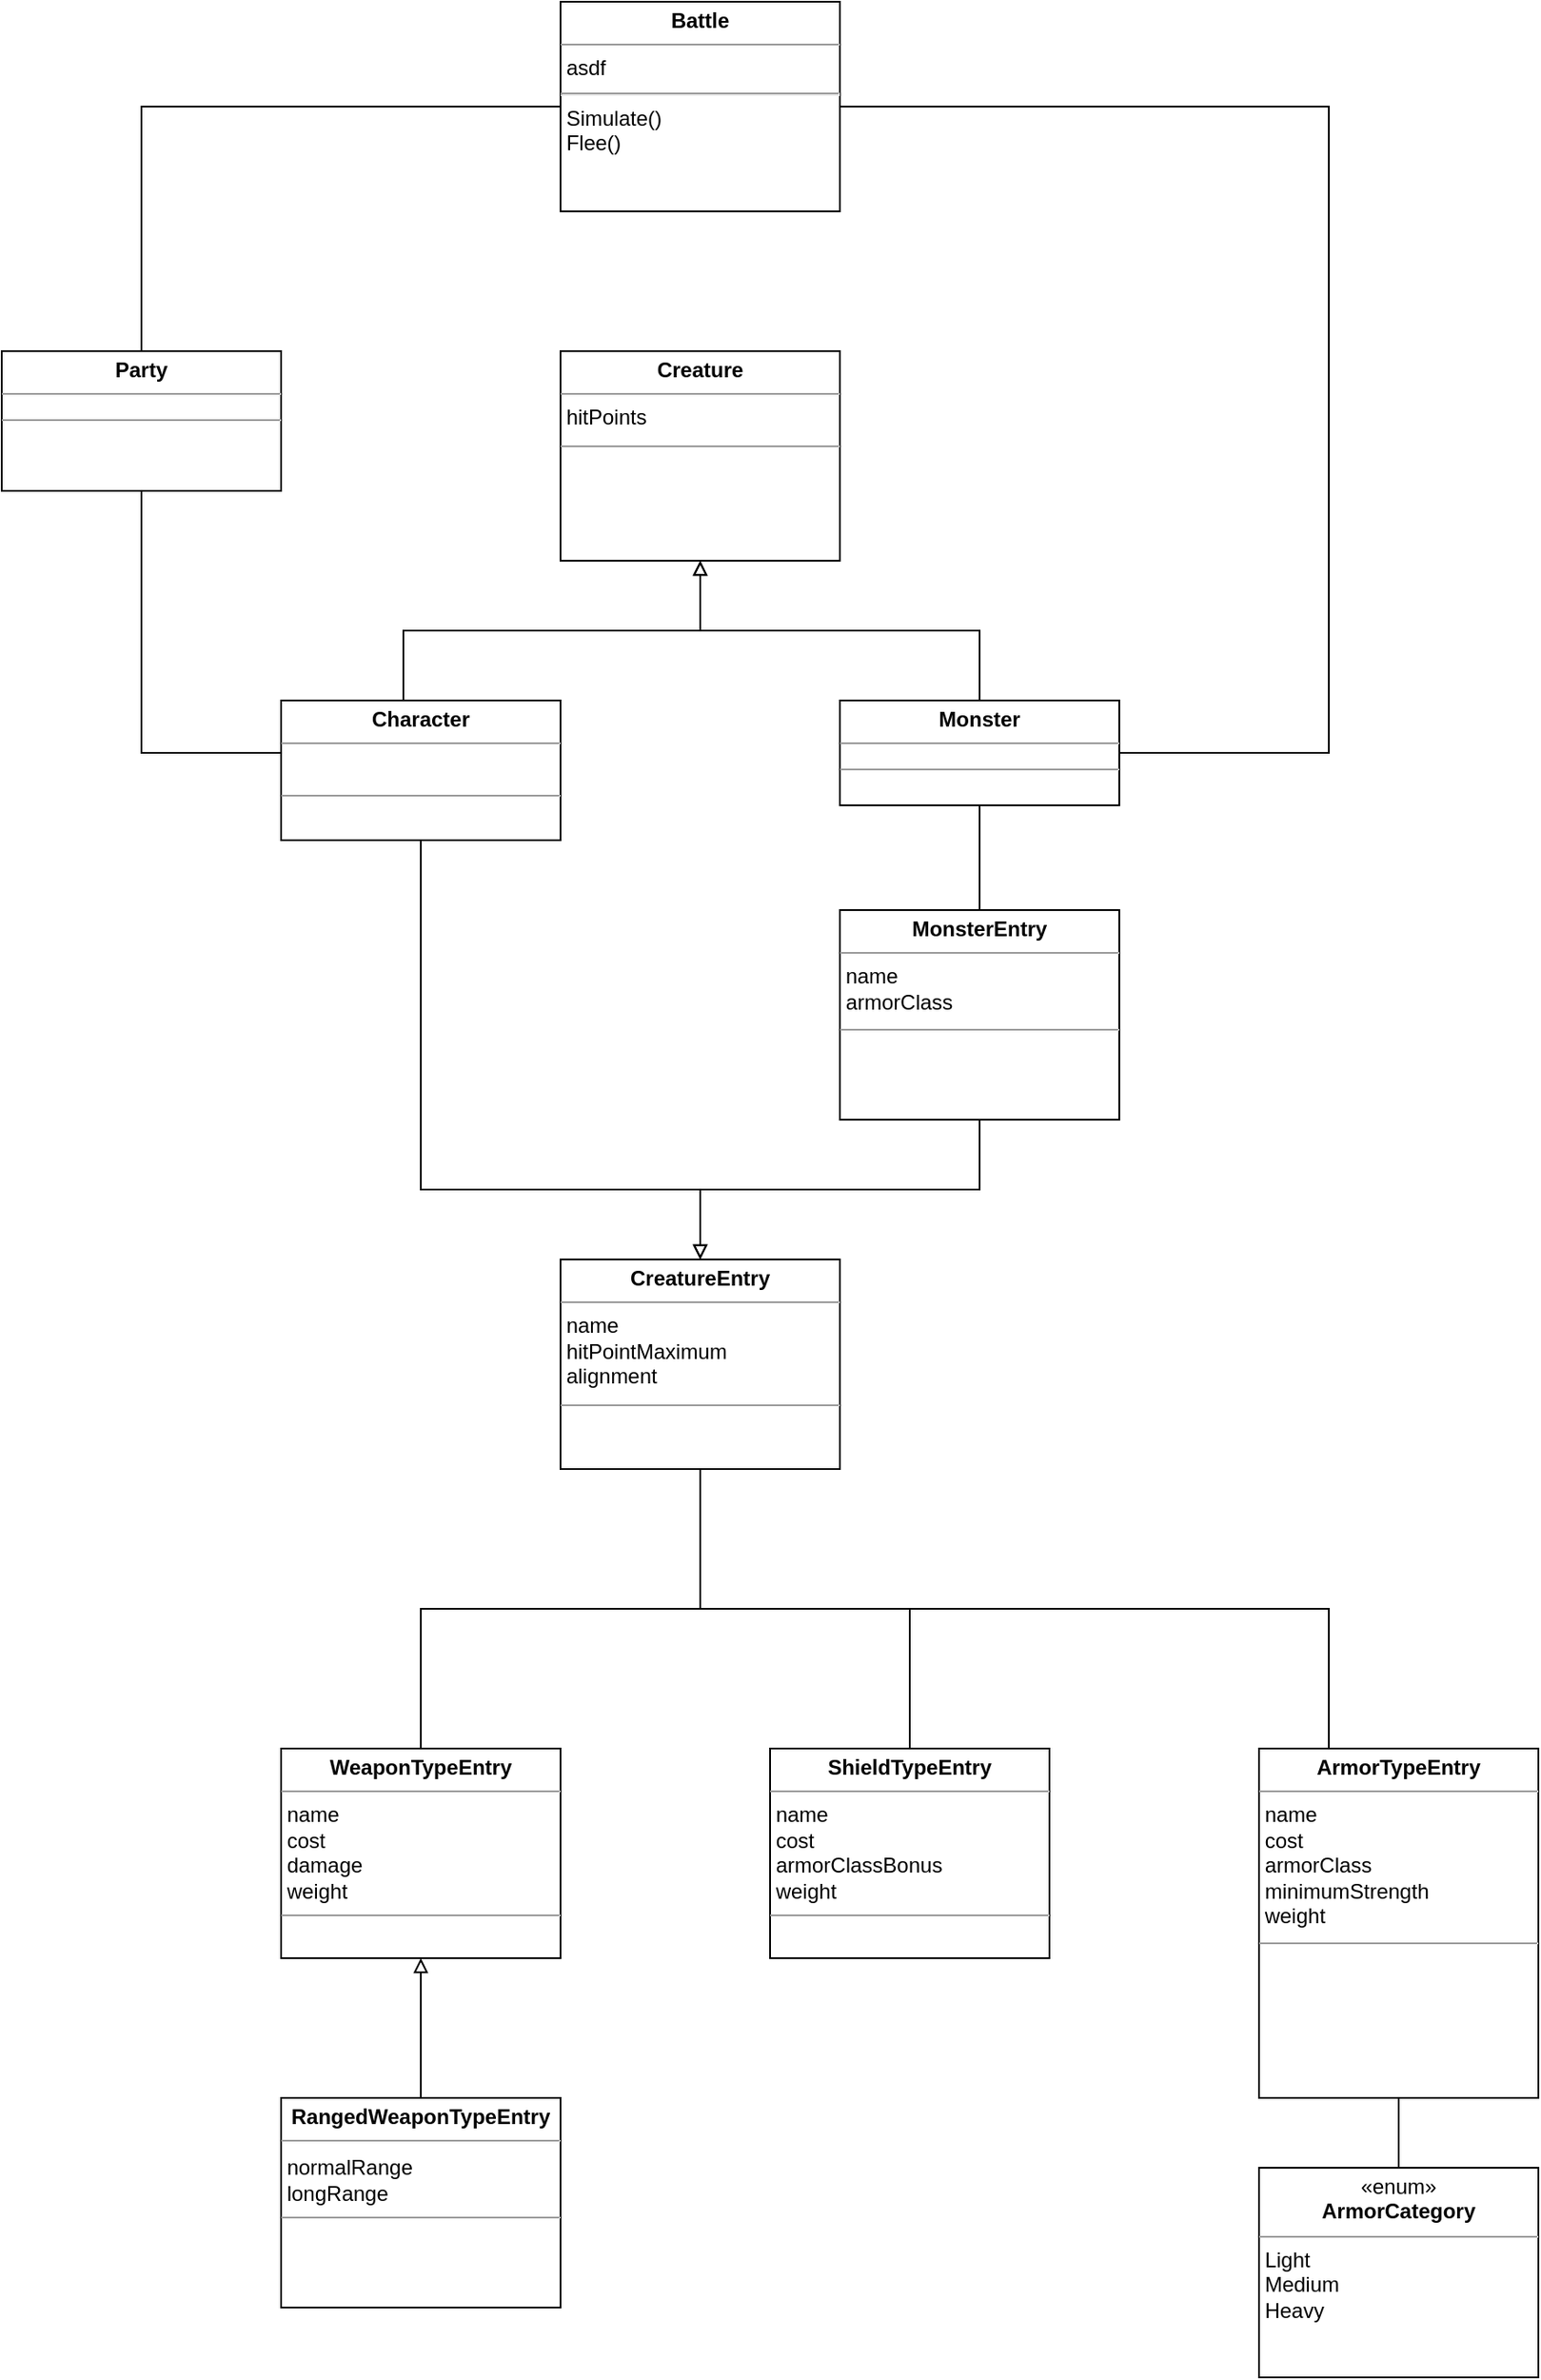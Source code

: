 <mxfile version="20.2.3" type="device"><diagram id="KXfI2_e29Rz3yOxx987Z" name="Page-1"><mxGraphModel dx="946" dy="725" grid="1" gridSize="10" guides="1" tooltips="1" connect="1" arrows="1" fold="1" page="0" pageScale="1" pageWidth="850" pageHeight="1100" math="0" shadow="0"><root><mxCell id="0"/><mxCell id="1" parent="0"/><mxCell id="iZ8HF5JXXo96UjAj9f0B-7" style="edgeStyle=orthogonalEdgeStyle;rounded=0;orthogonalLoop=1;jettySize=auto;html=1;endArrow=none;endFill=0;" edge="1" parent="1" source="iZ8HF5JXXo96UjAj9f0B-1" target="iZ8HF5JXXo96UjAj9f0B-4"><mxGeometry relative="1" as="geometry"/></mxCell><mxCell id="iZ8HF5JXXo96UjAj9f0B-8" style="edgeStyle=orthogonalEdgeStyle;rounded=0;orthogonalLoop=1;jettySize=auto;html=1;endArrow=none;endFill=0;" edge="1" parent="1" source="iZ8HF5JXXo96UjAj9f0B-1" target="iZ8HF5JXXo96UjAj9f0B-3"><mxGeometry relative="1" as="geometry"><Array as="points"><mxPoint x="800" y="140"/><mxPoint x="800" y="510"/></Array></mxGeometry></mxCell><mxCell id="iZ8HF5JXXo96UjAj9f0B-1" value="&lt;p style=&quot;margin: 4px 0px 0px; text-align: center; line-height: 1.2;&quot;&gt;&lt;b&gt;Battle&lt;/b&gt;&lt;/p&gt;&lt;hr size=&quot;1&quot;&gt;&amp;nbsp;asdf&lt;br&gt;&lt;hr&gt;&amp;nbsp;Simulate()&lt;br&gt;&amp;nbsp;Flee()" style="verticalAlign=top;align=left;overflow=fill;fontSize=12;fontFamily=Helvetica;html=1;" vertex="1" parent="1"><mxGeometry x="360" y="80" width="160" height="120" as="geometry"/></mxCell><mxCell id="iZ8HF5JXXo96UjAj9f0B-2" value="&lt;p style=&quot;margin:0px;margin-top:4px;text-align:center;&quot;&gt;&lt;b&gt;Character&lt;/b&gt;&lt;/p&gt;&lt;hr size=&quot;1&quot;&gt;&amp;nbsp;&lt;div style=&quot;height:2px;&quot;&gt;&lt;br&gt;&lt;/div&gt;&lt;hr size=&quot;1&quot;&gt;&lt;div style=&quot;height:2px;&quot;&gt;&lt;/div&gt;" style="verticalAlign=top;align=left;overflow=fill;fontSize=12;fontFamily=Helvetica;html=1;" vertex="1" parent="1"><mxGeometry x="200" y="480" width="160" height="80" as="geometry"/></mxCell><mxCell id="iZ8HF5JXXo96UjAj9f0B-39" style="edgeStyle=orthogonalEdgeStyle;rounded=0;orthogonalLoop=1;jettySize=auto;html=1;startArrow=none;startFill=0;endArrow=none;endFill=0;" edge="1" parent="1" source="iZ8HF5JXXo96UjAj9f0B-3" target="iZ8HF5JXXo96UjAj9f0B-16"><mxGeometry relative="1" as="geometry"/></mxCell><mxCell id="iZ8HF5JXXo96UjAj9f0B-3" value="&lt;p style=&quot;margin:0px;margin-top:4px;text-align:center;&quot;&gt;&lt;b&gt;Monster&lt;/b&gt;&lt;/p&gt;&lt;hr size=&quot;1&quot;&gt;&lt;div style=&quot;height:2px;&quot;&gt;&lt;/div&gt;&lt;hr size=&quot;1&quot;&gt;&lt;div style=&quot;height:2px;&quot;&gt;&lt;/div&gt;" style="verticalAlign=top;align=left;overflow=fill;fontSize=12;fontFamily=Helvetica;html=1;" vertex="1" parent="1"><mxGeometry x="520" y="480" width="160" height="60" as="geometry"/></mxCell><mxCell id="iZ8HF5JXXo96UjAj9f0B-5" style="edgeStyle=orthogonalEdgeStyle;rounded=0;orthogonalLoop=1;jettySize=auto;html=1;endArrow=none;endFill=0;" edge="1" parent="1" source="iZ8HF5JXXo96UjAj9f0B-4" target="iZ8HF5JXXo96UjAj9f0B-2"><mxGeometry relative="1" as="geometry"><Array as="points"><mxPoint x="120" y="510"/></Array></mxGeometry></mxCell><mxCell id="iZ8HF5JXXo96UjAj9f0B-4" value="&lt;p style=&quot;margin:0px;margin-top:4px;text-align:center;&quot;&gt;&lt;b&gt;Party&lt;/b&gt;&lt;/p&gt;&lt;hr size=&quot;1&quot;&gt;&lt;div style=&quot;height:2px;&quot;&gt;&lt;/div&gt;&lt;hr size=&quot;1&quot;&gt;&lt;div style=&quot;height:2px;&quot;&gt;&lt;br&gt;&lt;/div&gt;" style="verticalAlign=top;align=left;overflow=fill;fontSize=12;fontFamily=Helvetica;html=1;" vertex="1" parent="1"><mxGeometry x="40" y="280" width="160" height="80" as="geometry"/></mxCell><mxCell id="iZ8HF5JXXo96UjAj9f0B-10" style="edgeStyle=orthogonalEdgeStyle;rounded=0;orthogonalLoop=1;jettySize=auto;html=1;endArrow=none;endFill=0;startArrow=block;startFill=0;" edge="1" parent="1" source="iZ8HF5JXXo96UjAj9f0B-9" target="iZ8HF5JXXo96UjAj9f0B-2"><mxGeometry relative="1" as="geometry"><Array as="points"><mxPoint x="440" y="440"/><mxPoint x="270" y="440"/></Array></mxGeometry></mxCell><mxCell id="iZ8HF5JXXo96UjAj9f0B-11" style="edgeStyle=orthogonalEdgeStyle;rounded=0;orthogonalLoop=1;jettySize=auto;html=1;startArrow=block;startFill=0;endArrow=none;endFill=0;" edge="1" parent="1" source="iZ8HF5JXXo96UjAj9f0B-9" target="iZ8HF5JXXo96UjAj9f0B-3"><mxGeometry relative="1" as="geometry"><Array as="points"><mxPoint x="440" y="440"/><mxPoint x="600" y="440"/></Array></mxGeometry></mxCell><mxCell id="iZ8HF5JXXo96UjAj9f0B-9" value="&lt;p style=&quot;margin:0px;margin-top:4px;text-align:center;&quot;&gt;&lt;b&gt;Creature&lt;/b&gt;&lt;/p&gt;&lt;hr size=&quot;1&quot;&gt;&amp;nbsp;hitPoints&lt;br&gt;&lt;div style=&quot;height:2px;&quot;&gt;&lt;br&gt;&lt;/div&gt;&lt;hr size=&quot;1&quot;&gt;&lt;div style=&quot;height:2px;&quot;&gt;&lt;/div&gt;" style="verticalAlign=top;align=left;overflow=fill;fontSize=12;fontFamily=Helvetica;html=1;" vertex="1" parent="1"><mxGeometry x="360" y="280" width="160" height="120" as="geometry"/></mxCell><mxCell id="iZ8HF5JXXo96UjAj9f0B-16" value="&lt;p style=&quot;margin:0px;margin-top:4px;text-align:center;&quot;&gt;&lt;b&gt;MonsterEntry&lt;/b&gt;&lt;/p&gt;&lt;hr size=&quot;1&quot;&gt;&amp;nbsp;name&lt;br&gt;&amp;nbsp;armorClass&lt;br&gt;&lt;div style=&quot;height:2px;&quot;&gt;&lt;/div&gt;&lt;hr size=&quot;1&quot;&gt;&lt;div style=&quot;height:2px;&quot;&gt;&lt;/div&gt;" style="verticalAlign=top;align=left;overflow=fill;fontSize=12;fontFamily=Helvetica;html=1;" vertex="1" parent="1"><mxGeometry x="520" y="600" width="160" height="120" as="geometry"/></mxCell><mxCell id="iZ8HF5JXXo96UjAj9f0B-37" style="edgeStyle=orthogonalEdgeStyle;rounded=0;orthogonalLoop=1;jettySize=auto;html=1;startArrow=none;startFill=0;endArrow=none;endFill=0;" edge="1" parent="1" source="iZ8HF5JXXo96UjAj9f0B-22" target="iZ8HF5JXXo96UjAj9f0B-23"><mxGeometry relative="1" as="geometry"/></mxCell><mxCell id="iZ8HF5JXXo96UjAj9f0B-22" value="&lt;p style=&quot;margin:0px;margin-top:4px;text-align:center;&quot;&gt;&lt;b&gt;ArmorTypeEntry&lt;/b&gt;&lt;/p&gt;&lt;hr size=&quot;1&quot;&gt;&amp;nbsp;name&lt;br&gt;&amp;nbsp;cost&lt;br&gt;&amp;nbsp;armorClass&lt;br&gt;&amp;nbsp;minimumStrength&lt;br&gt;&amp;nbsp;weight&lt;br&gt;&lt;div style=&quot;height:2px;&quot;&gt;&lt;/div&gt;&lt;hr size=&quot;1&quot;&gt;&lt;div style=&quot;height:2px;&quot;&gt;&lt;/div&gt;" style="verticalAlign=top;align=left;overflow=fill;fontSize=12;fontFamily=Helvetica;html=1;" vertex="1" parent="1"><mxGeometry x="760" y="1080" width="160" height="200" as="geometry"/></mxCell><mxCell id="iZ8HF5JXXo96UjAj9f0B-23" value="&lt;p style=&quot;margin:0px;margin-top:4px;text-align:center;&quot;&gt;«enum»&lt;b&gt;&lt;br&gt;ArmorCategory&lt;/b&gt;&lt;/p&gt;&lt;hr size=&quot;1&quot;&gt;&amp;nbsp;Light&lt;br&gt;&amp;nbsp;Medium&lt;br&gt;&amp;nbsp;Heavy" style="verticalAlign=top;align=left;overflow=fill;fontSize=12;fontFamily=Helvetica;html=1;" vertex="1" parent="1"><mxGeometry x="760" y="1320" width="160" height="120" as="geometry"/></mxCell><mxCell id="iZ8HF5JXXo96UjAj9f0B-28" style="edgeStyle=orthogonalEdgeStyle;rounded=0;orthogonalLoop=1;jettySize=auto;html=1;startArrow=block;startFill=0;endArrow=none;endFill=0;" edge="1" source="iZ8HF5JXXo96UjAj9f0B-29" target="iZ8HF5JXXo96UjAj9f0B-30" parent="1"><mxGeometry relative="1" as="geometry"/></mxCell><mxCell id="iZ8HF5JXXo96UjAj9f0B-29" value="&lt;p style=&quot;margin:0px;margin-top:4px;text-align:center;&quot;&gt;&lt;b&gt;WeaponTypeEntry&lt;/b&gt;&lt;/p&gt;&lt;hr size=&quot;1&quot;&gt;&amp;nbsp;name&lt;br&gt;&amp;nbsp;cost&lt;br&gt;&amp;nbsp;damage&lt;br&gt;&amp;nbsp;weight&lt;br&gt;&lt;hr size=&quot;1&quot;&gt;&lt;div style=&quot;height:2px;&quot;&gt;&lt;/div&gt;" style="verticalAlign=top;align=left;overflow=fill;fontSize=12;fontFamily=Helvetica;html=1;" vertex="1" parent="1"><mxGeometry x="200" y="1080" width="160" height="120" as="geometry"/></mxCell><mxCell id="iZ8HF5JXXo96UjAj9f0B-30" value="&lt;p style=&quot;margin:0px;margin-top:4px;text-align:center;&quot;&gt;&lt;b&gt;RangedWeaponTypeEntry&lt;/b&gt;&lt;/p&gt;&lt;hr size=&quot;1&quot;&gt;&lt;div style=&quot;height:2px;&quot;&gt;&amp;nbsp;&lt;/div&gt;&amp;nbsp;normalRange&lt;br&gt;&amp;nbsp;longRange&lt;br&gt;&lt;hr size=&quot;1&quot;&gt;&lt;div style=&quot;height:2px;&quot;&gt;&lt;/div&gt;" style="verticalAlign=top;align=left;overflow=fill;fontSize=12;fontFamily=Helvetica;html=1;" vertex="1" parent="1"><mxGeometry x="200" y="1280" width="160" height="120" as="geometry"/></mxCell><mxCell id="iZ8HF5JXXo96UjAj9f0B-34" value="&lt;p style=&quot;margin:0px;margin-top:4px;text-align:center;&quot;&gt;&lt;b&gt;ShieldTypeEntry&lt;/b&gt;&lt;/p&gt;&lt;hr size=&quot;1&quot;&gt;&amp;nbsp;name&lt;br&gt;&amp;nbsp;cost&lt;br&gt;&amp;nbsp;armorClassBonus&lt;br&gt;&amp;nbsp;weight&lt;br&gt;&lt;hr size=&quot;1&quot;&gt;&lt;div style=&quot;height:2px;&quot;&gt;&lt;/div&gt;" style="verticalAlign=top;align=left;overflow=fill;fontSize=12;fontFamily=Helvetica;html=1;" vertex="1" parent="1"><mxGeometry x="480" y="1080" width="160" height="120" as="geometry"/></mxCell><mxCell id="iZ8HF5JXXo96UjAj9f0B-44" style="edgeStyle=orthogonalEdgeStyle;rounded=0;orthogonalLoop=1;jettySize=auto;html=1;startArrow=block;startFill=0;endArrow=none;endFill=0;" edge="1" parent="1" source="iZ8HF5JXXo96UjAj9f0B-42" target="iZ8HF5JXXo96UjAj9f0B-2"><mxGeometry relative="1" as="geometry"><Array as="points"><mxPoint x="440" y="760"/><mxPoint x="280" y="760"/></Array></mxGeometry></mxCell><mxCell id="iZ8HF5JXXo96UjAj9f0B-45" style="edgeStyle=orthogonalEdgeStyle;rounded=0;orthogonalLoop=1;jettySize=auto;html=1;startArrow=block;startFill=0;endArrow=none;endFill=0;" edge="1" parent="1" source="iZ8HF5JXXo96UjAj9f0B-42" target="iZ8HF5JXXo96UjAj9f0B-16"><mxGeometry relative="1" as="geometry"><Array as="points"><mxPoint x="440" y="760"/><mxPoint x="600" y="760"/></Array></mxGeometry></mxCell><mxCell id="iZ8HF5JXXo96UjAj9f0B-46" style="edgeStyle=orthogonalEdgeStyle;rounded=0;orthogonalLoop=1;jettySize=auto;html=1;startArrow=none;startFill=0;endArrow=none;endFill=0;" edge="1" parent="1" source="iZ8HF5JXXo96UjAj9f0B-42" target="iZ8HF5JXXo96UjAj9f0B-29"><mxGeometry relative="1" as="geometry"/></mxCell><mxCell id="iZ8HF5JXXo96UjAj9f0B-47" style="edgeStyle=orthogonalEdgeStyle;rounded=0;orthogonalLoop=1;jettySize=auto;html=1;startArrow=none;startFill=0;endArrow=none;endFill=0;" edge="1" parent="1" source="iZ8HF5JXXo96UjAj9f0B-42" target="iZ8HF5JXXo96UjAj9f0B-34"><mxGeometry relative="1" as="geometry"/></mxCell><mxCell id="iZ8HF5JXXo96UjAj9f0B-48" style="edgeStyle=orthogonalEdgeStyle;rounded=0;orthogonalLoop=1;jettySize=auto;html=1;startArrow=none;startFill=0;endArrow=none;endFill=0;" edge="1" parent="1" source="iZ8HF5JXXo96UjAj9f0B-42" target="iZ8HF5JXXo96UjAj9f0B-22"><mxGeometry relative="1" as="geometry"><Array as="points"><mxPoint x="440" y="1000"/><mxPoint x="800" y="1000"/></Array></mxGeometry></mxCell><mxCell id="iZ8HF5JXXo96UjAj9f0B-42" value="&lt;p style=&quot;margin:0px;margin-top:4px;text-align:center;&quot;&gt;&lt;b&gt;CreatureEntry&lt;/b&gt;&lt;/p&gt;&lt;hr size=&quot;1&quot;&gt;&amp;nbsp;name&lt;br&gt;&amp;nbsp;hitPointMaximum&lt;br&gt;&amp;nbsp;alignment&lt;br&gt;&lt;div style=&quot;height:2px;&quot;&gt;&lt;br&gt;&lt;/div&gt;&lt;hr size=&quot;1&quot;&gt;&lt;div style=&quot;height:2px;&quot;&gt;&lt;/div&gt;" style="verticalAlign=top;align=left;overflow=fill;fontSize=12;fontFamily=Helvetica;html=1;" vertex="1" parent="1"><mxGeometry x="360" y="800" width="160" height="120" as="geometry"/></mxCell></root></mxGraphModel></diagram></mxfile>